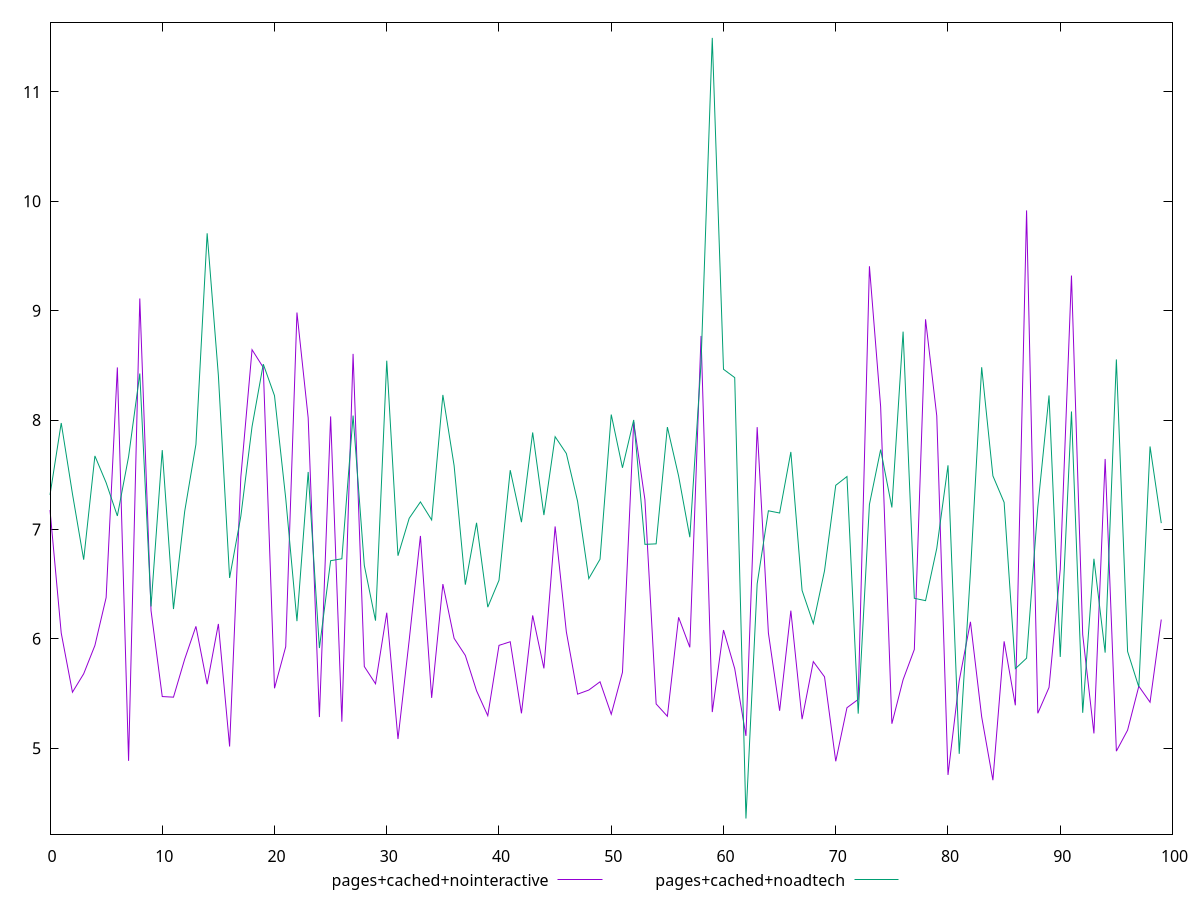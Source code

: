 reset
set terminal svg size 640, 500
set output "reprap/network-server-latency/comparison/line/3_vs_4.svg"

$pagesCachedNointeractive <<EOF
0 7.176899999999999
1 6.052280055469368
2 5.5116
3 5.6798
4 5.939
5 6.376481486192545
6 8.4808
7 4.884
8 9.1115
9 6.258300000000001
10 5.4719
11 5.4663
12 5.8142000000000005
13 6.1137
14 5.5849
15 6.1358999999999995
16 5.015000000000001
17 7.477599999999999
18 8.643
19 8.4803
20 5.547599999999999
21 5.928
22 8.9829
23 8.0201
24 5.2846
25 8.0328
26 5.242100000000001
27 8.604999999999999
28 5.7466
29 5.5887
30 6.2383999999999995
31 5.083499999999999
32 5.988401934632046
33 6.940318622018469
34 5.459599999999999
35 6.5002
36 6.0044
37 5.847799999999999
38 5.5246
39 5.297
40 5.9399
41 5.9729
42 5.3183
43 6.2136000000000005
44 5.7294
45 7.0273
46 6.0632
47 5.4938
48 5.5313
49 5.6068999999999996
50 5.309899999999999
51 5.6937
52 7.981596010039127
53 7.2711
54 5.404400000000001
55 5.2916
56 6.1964
57 5.922
58 8.76898215495593
59 5.3298000000000005
60 6.079899999999999
61 5.726700000000001
62 5.1122
63 7.9352
64 6.053
65 5.341899999999999
66 6.257000000000001
67 5.265100000000001
68 5.7915
69 5.6523
70 4.8801000000000005
71 5.3698999999999995
72 5.4456999999999995
73 9.406
74 8.121599999999999
75 5.2234
76 5.6261
77 5.9021
78 8.9212
79 8.0376
80 4.7553
81 5.6169
82 6.155
83 5.287
84 4.706955205741551
85 5.97663321109091
86 5.391900000000001
87 9.916400000000001
88 5.3187999999999995
89 5.5549
90 6.6343699043763085
91 9.320899999999998
92 6.0389
93 5.134599999999999
94 7.6442
95 4.972599999999999
96 5.1648
97 5.5662
98 5.4201
99 6.176200000000001
EOF

$pagesCachedNoadtech <<EOF
0 7.3155
1 7.9731000000000005
2 7.325400000000001
3 6.7232
4 7.6718
5 7.4271
6 7.1232
7 7.6644000000000005
8 8.4254
9 6.2958
10 7.725100000000001
11 6.2719
12 7.1658
13 7.7778
14 9.7075
15 8.407800000000002
16 6.5562000000000005
17 7.1201
18 7.9402
19 8.511
20 8.2227
21 7.283500000000001
22 6.1615
23 7.525399999999999
24 5.9154
25 6.7139
26 6.731599999999999
27 8.041
28 6.6715
29 6.166
30 8.542699999999998
31 6.7594
32 7.1019
33 7.2515
34 7.0865
35 8.2296
36 7.5837
37 6.495
38 7.060600000000001
39 6.2894
40 6.5353
41 7.541600000000001
42 7.0661
43 7.8862
44 7.131200000000001
45 7.8477
46 7.6941
47 7.257
48 6.5506
49 6.727499999999999
50 8.0501
51 7.563400000000001
52 8.0009
53 6.863500000000001
54 6.8679
55 7.9356
56 7.4884
57 6.928800000000001
58 8.523399999999999
59 11.4937
60 8.4642
61 8.387799999999999
62 4.356800000000001
63 6.5027
64 7.170300000000001
65 7.15
66 7.708200000000001
67 6.4423
68 6.139399999999999
69 6.622
70 7.4033
71 7.483499999999999
72 5.3154
73 7.2284
74 7.729800000000001
75 7.200700000000001
76 8.8081
77 6.37
78 6.3487
79 6.8269
80 7.5861
81 4.9481
82 6.608099999999999
83 8.4829
84 7.489800000000001
85 7.246900000000001
86 5.7268
87 5.8227
88 7.2032
89 8.225000000000001
90 5.8343
91 8.078
92 5.323300000000001
93 6.7317
94 5.8732999999999995
95 8.554099999999998
96 5.8839999999999995
97 5.5587
98 7.758299999999999
99 7.0575
EOF

set key outside below
set yrange [4.214062000000001:11.636438]

plot \
  $pagesCachedNointeractive title "pages+cached+nointeractive" with line, \
  $pagesCachedNoadtech title "pages+cached+noadtech" with line, \


reset